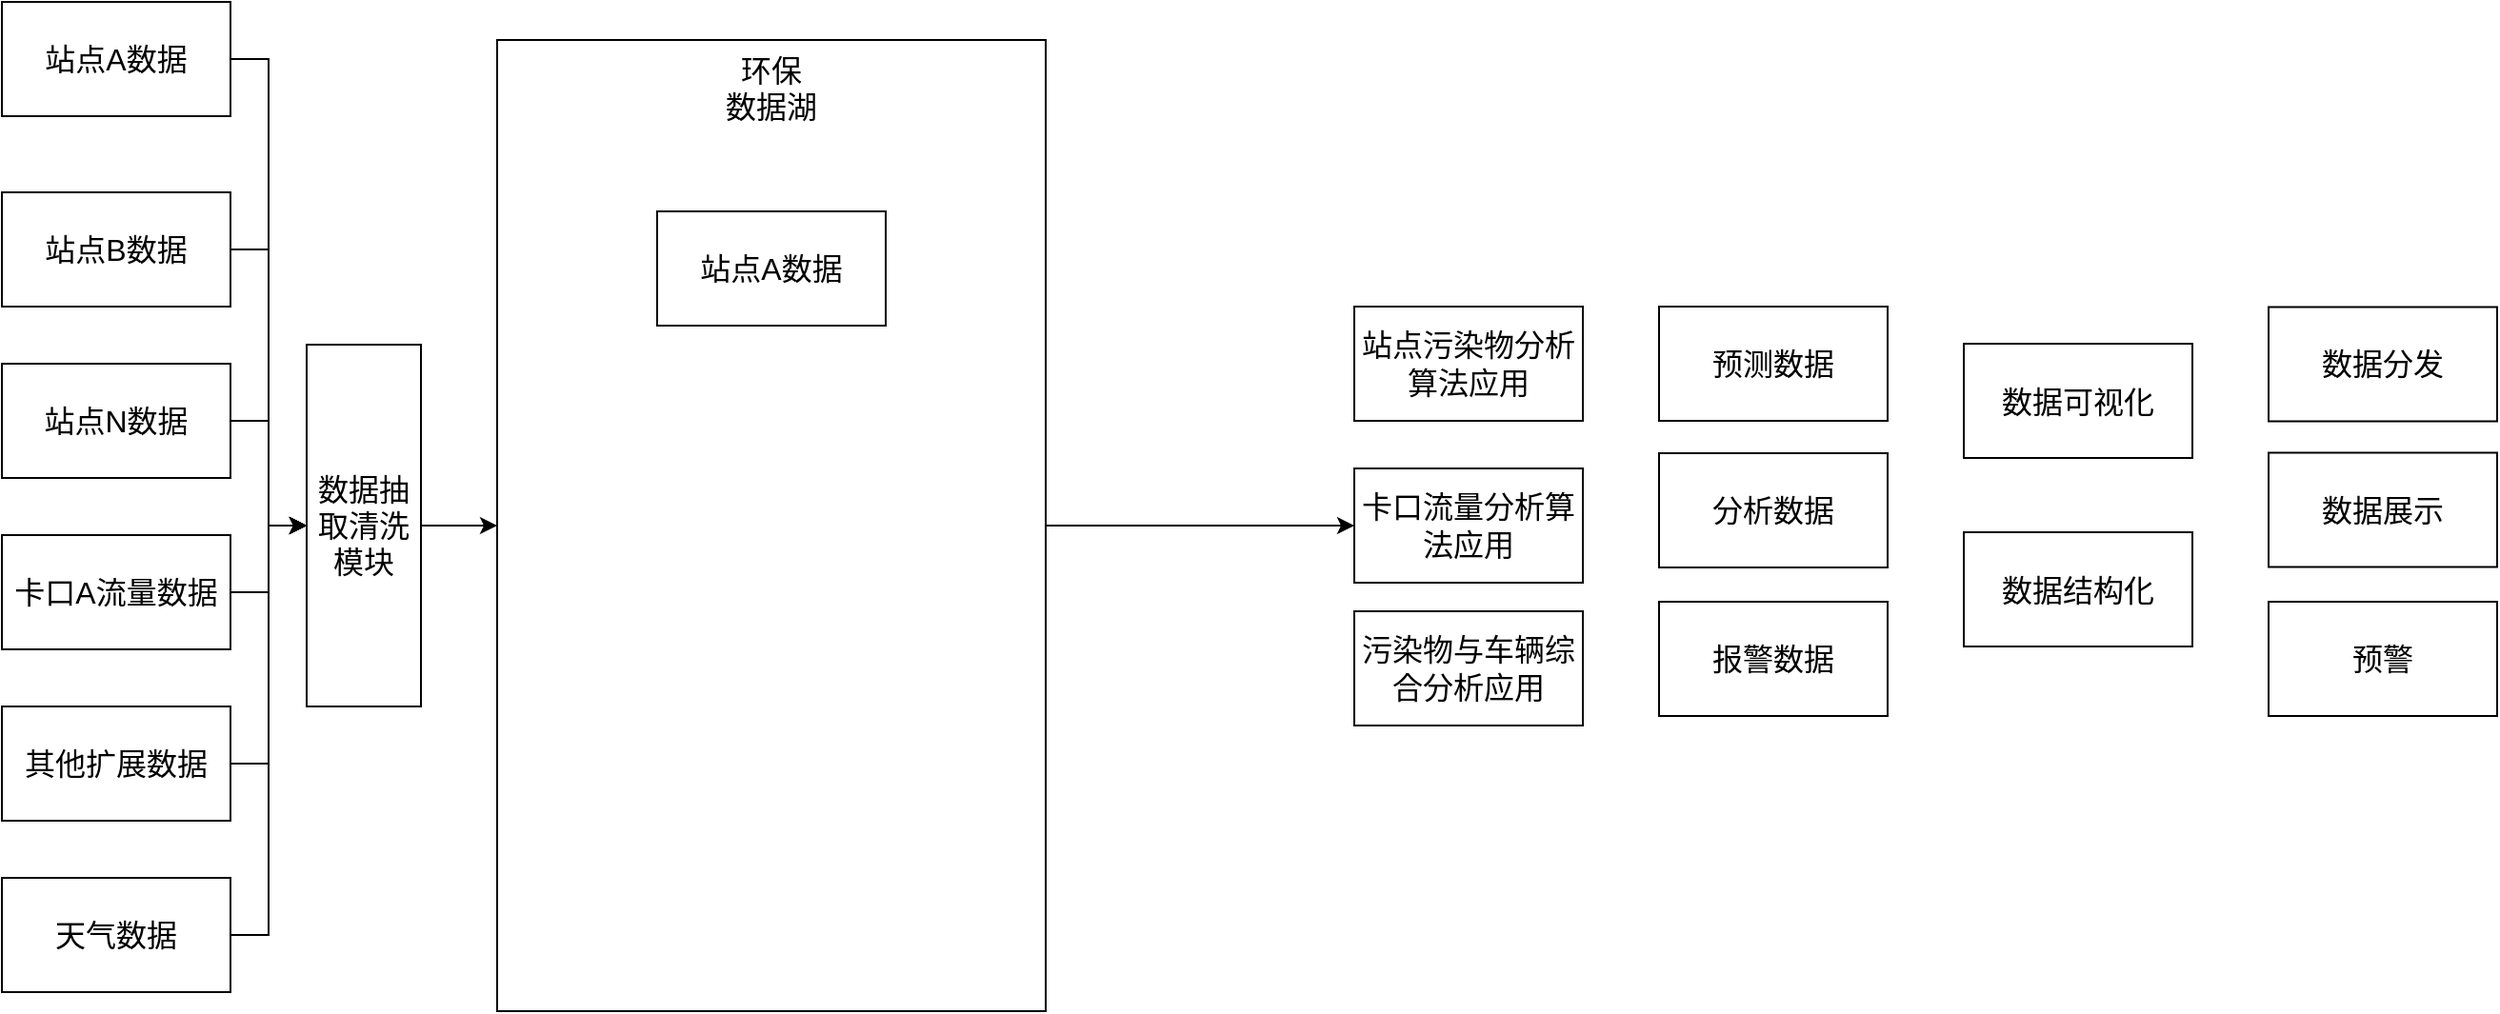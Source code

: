 <mxfile version="16.1.0" type="github"><diagram id="yw_Mfu-Bykh2NL6dfY3J" name="Page-1"><mxGraphModel dx="1422" dy="705" grid="1" gridSize="10" guides="1" tooltips="1" connect="1" arrows="1" fold="1" page="1" pageScale="1" pageWidth="827" pageHeight="1169" math="0" shadow="0"><root><mxCell id="0"/><mxCell id="1" parent="0"/><mxCell id="Z7gMQSzQvbZlNjkiFg7--25" style="edgeStyle=orthogonalEdgeStyle;rounded=0;orthogonalLoop=1;jettySize=auto;html=1;exitX=1;exitY=0.5;exitDx=0;exitDy=0;entryX=0;entryY=0.5;entryDx=0;entryDy=0;fontSize=16;" edge="1" parent="1" source="Z7gMQSzQvbZlNjkiFg7--1" target="Z7gMQSzQvbZlNjkiFg7--7"><mxGeometry relative="1" as="geometry"/></mxCell><mxCell id="Z7gMQSzQvbZlNjkiFg7--1" value="站点A数据" style="rounded=0;whiteSpace=wrap;html=1;fontSize=16;" vertex="1" parent="1"><mxGeometry x="30" y="170" width="120" height="60" as="geometry"/></mxCell><mxCell id="Z7gMQSzQvbZlNjkiFg7--26" style="edgeStyle=orthogonalEdgeStyle;rounded=0;orthogonalLoop=1;jettySize=auto;html=1;exitX=1;exitY=0.5;exitDx=0;exitDy=0;entryX=0;entryY=0.5;entryDx=0;entryDy=0;fontSize=16;" edge="1" parent="1" source="Z7gMQSzQvbZlNjkiFg7--2" target="Z7gMQSzQvbZlNjkiFg7--7"><mxGeometry relative="1" as="geometry"/></mxCell><mxCell id="Z7gMQSzQvbZlNjkiFg7--2" value="站点B数据" style="rounded=0;whiteSpace=wrap;html=1;fontSize=16;" vertex="1" parent="1"><mxGeometry x="30" y="270" width="120" height="60" as="geometry"/></mxCell><mxCell id="Z7gMQSzQvbZlNjkiFg7--27" style="edgeStyle=orthogonalEdgeStyle;rounded=0;orthogonalLoop=1;jettySize=auto;html=1;exitX=1;exitY=0.5;exitDx=0;exitDy=0;entryX=0;entryY=0.5;entryDx=0;entryDy=0;fontSize=16;" edge="1" parent="1" source="Z7gMQSzQvbZlNjkiFg7--3" target="Z7gMQSzQvbZlNjkiFg7--7"><mxGeometry relative="1" as="geometry"/></mxCell><mxCell id="Z7gMQSzQvbZlNjkiFg7--3" value="站点N数据" style="rounded=0;whiteSpace=wrap;html=1;fontSize=16;" vertex="1" parent="1"><mxGeometry x="30" y="360" width="120" height="60" as="geometry"/></mxCell><mxCell id="Z7gMQSzQvbZlNjkiFg7--29" style="edgeStyle=orthogonalEdgeStyle;rounded=0;orthogonalLoop=1;jettySize=auto;html=1;exitX=1;exitY=0.5;exitDx=0;exitDy=0;entryX=0;entryY=0.5;entryDx=0;entryDy=0;fontSize=16;" edge="1" parent="1" source="Z7gMQSzQvbZlNjkiFg7--4" target="Z7gMQSzQvbZlNjkiFg7--7"><mxGeometry relative="1" as="geometry"/></mxCell><mxCell id="Z7gMQSzQvbZlNjkiFg7--4" value="卡口A流量数据" style="rounded=0;whiteSpace=wrap;html=1;fontSize=16;" vertex="1" parent="1"><mxGeometry x="30" y="450" width="120" height="60" as="geometry"/></mxCell><mxCell id="Z7gMQSzQvbZlNjkiFg7--30" style="edgeStyle=orthogonalEdgeStyle;rounded=0;orthogonalLoop=1;jettySize=auto;html=1;exitX=1;exitY=0.5;exitDx=0;exitDy=0;entryX=0;entryY=0.5;entryDx=0;entryDy=0;fontSize=16;" edge="1" parent="1" source="Z7gMQSzQvbZlNjkiFg7--5" target="Z7gMQSzQvbZlNjkiFg7--7"><mxGeometry relative="1" as="geometry"/></mxCell><mxCell id="Z7gMQSzQvbZlNjkiFg7--5" value="其他扩展数据" style="rounded=0;whiteSpace=wrap;html=1;fontSize=16;" vertex="1" parent="1"><mxGeometry x="30" y="540" width="120" height="60" as="geometry"/></mxCell><mxCell id="Z7gMQSzQvbZlNjkiFg7--34" style="edgeStyle=orthogonalEdgeStyle;rounded=0;orthogonalLoop=1;jettySize=auto;html=1;exitX=1;exitY=0.5;exitDx=0;exitDy=0;entryX=0;entryY=0.5;entryDx=0;entryDy=0;fontSize=16;" edge="1" parent="1" source="Z7gMQSzQvbZlNjkiFg7--6" target="Z7gMQSzQvbZlNjkiFg7--9"><mxGeometry relative="1" as="geometry"/></mxCell><mxCell id="Z7gMQSzQvbZlNjkiFg7--6" value="环保&lt;br style=&quot;font-size: 16px;&quot;&gt;数据湖" style="rounded=0;whiteSpace=wrap;html=1;fontSize=16;verticalAlign=top;" vertex="1" parent="1"><mxGeometry x="290" y="190" width="288" height="510" as="geometry"/></mxCell><mxCell id="Z7gMQSzQvbZlNjkiFg7--33" style="edgeStyle=orthogonalEdgeStyle;rounded=0;orthogonalLoop=1;jettySize=auto;html=1;exitX=1;exitY=0.5;exitDx=0;exitDy=0;entryX=0;entryY=0.5;entryDx=0;entryDy=0;fontSize=16;" edge="1" parent="1" source="Z7gMQSzQvbZlNjkiFg7--7" target="Z7gMQSzQvbZlNjkiFg7--6"><mxGeometry relative="1" as="geometry"/></mxCell><mxCell id="Z7gMQSzQvbZlNjkiFg7--7" value="数据抽取清洗模块" style="rounded=0;whiteSpace=wrap;html=1;fontSize=16;" vertex="1" parent="1"><mxGeometry x="190" y="350" width="60" height="190" as="geometry"/></mxCell><mxCell id="Z7gMQSzQvbZlNjkiFg7--8" value="站点污染物分析算法应用" style="rounded=0;whiteSpace=wrap;html=1;fontSize=16;" vertex="1" parent="1"><mxGeometry x="740" y="330" width="120" height="60" as="geometry"/></mxCell><mxCell id="Z7gMQSzQvbZlNjkiFg7--9" value="卡口流量分析算法应用" style="rounded=0;whiteSpace=wrap;html=1;fontSize=16;" vertex="1" parent="1"><mxGeometry x="740" y="415" width="120" height="60" as="geometry"/></mxCell><mxCell id="Z7gMQSzQvbZlNjkiFg7--10" value="污染物与车辆综合分析应用" style="rounded=0;whiteSpace=wrap;html=1;fontSize=16;" vertex="1" parent="1"><mxGeometry x="740" y="490" width="120" height="60" as="geometry"/></mxCell><mxCell id="Z7gMQSzQvbZlNjkiFg7--12" value="预测数据" style="rounded=0;whiteSpace=wrap;html=1;fontSize=16;" vertex="1" parent="1"><mxGeometry x="900" y="330" width="120" height="60" as="geometry"/></mxCell><mxCell id="Z7gMQSzQvbZlNjkiFg7--13" value="分析数据" style="rounded=0;whiteSpace=wrap;html=1;fontSize=16;" vertex="1" parent="1"><mxGeometry x="900" y="407" width="120" height="60" as="geometry"/></mxCell><mxCell id="Z7gMQSzQvbZlNjkiFg7--14" value="报警数据" style="rounded=0;whiteSpace=wrap;html=1;fontSize=16;" vertex="1" parent="1"><mxGeometry x="900" y="485" width="120" height="60" as="geometry"/></mxCell><mxCell id="Z7gMQSzQvbZlNjkiFg7--15" value="数据分发" style="rounded=0;whiteSpace=wrap;html=1;fontSize=16;" vertex="1" parent="1"><mxGeometry x="1220" y="330.25" width="120" height="60" as="geometry"/></mxCell><mxCell id="Z7gMQSzQvbZlNjkiFg7--17" value="数据展示" style="rounded=0;whiteSpace=wrap;html=1;fontSize=16;" vertex="1" parent="1"><mxGeometry x="1220" y="406.75" width="120" height="60" as="geometry"/></mxCell><mxCell id="Z7gMQSzQvbZlNjkiFg7--20" value="数据可视化" style="rounded=0;whiteSpace=wrap;html=1;fontSize=16;" vertex="1" parent="1"><mxGeometry x="1060" y="349.5" width="120" height="60" as="geometry"/></mxCell><mxCell id="Z7gMQSzQvbZlNjkiFg7--21" value="数据结构化" style="rounded=0;whiteSpace=wrap;html=1;fontSize=16;" vertex="1" parent="1"><mxGeometry x="1060" y="448.5" width="120" height="60" as="geometry"/></mxCell><mxCell id="Z7gMQSzQvbZlNjkiFg7--31" style="edgeStyle=orthogonalEdgeStyle;rounded=0;orthogonalLoop=1;jettySize=auto;html=1;exitX=1;exitY=0.5;exitDx=0;exitDy=0;entryX=0;entryY=0.5;entryDx=0;entryDy=0;fontSize=16;" edge="1" parent="1" source="Z7gMQSzQvbZlNjkiFg7--22" target="Z7gMQSzQvbZlNjkiFg7--7"><mxGeometry relative="1" as="geometry"/></mxCell><mxCell id="Z7gMQSzQvbZlNjkiFg7--22" value="天气数据" style="rounded=0;whiteSpace=wrap;html=1;fontSize=16;" vertex="1" parent="1"><mxGeometry x="30" y="630" width="120" height="60" as="geometry"/></mxCell><mxCell id="Z7gMQSzQvbZlNjkiFg7--23" value="预警" style="rounded=0;whiteSpace=wrap;html=1;fontSize=16;" vertex="1" parent="1"><mxGeometry x="1220" y="485" width="120" height="60" as="geometry"/></mxCell><mxCell id="Z7gMQSzQvbZlNjkiFg7--35" value="站点A数据" style="rounded=0;whiteSpace=wrap;html=1;fontSize=16;" vertex="1" parent="1"><mxGeometry x="374" y="280" width="120" height="60" as="geometry"/></mxCell></root></mxGraphModel></diagram></mxfile>